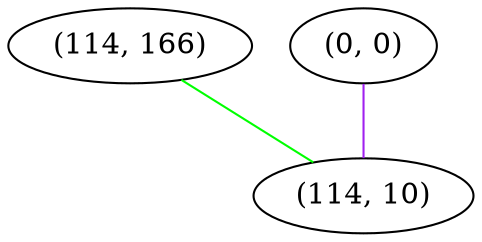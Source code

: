 graph "" {
"(114, 166)";
"(0, 0)";
"(114, 10)";
"(114, 166)" -- "(114, 10)"  [color=green, key=0, weight=2];
"(0, 0)" -- "(114, 10)"  [color=purple, key=0, weight=4];
}
